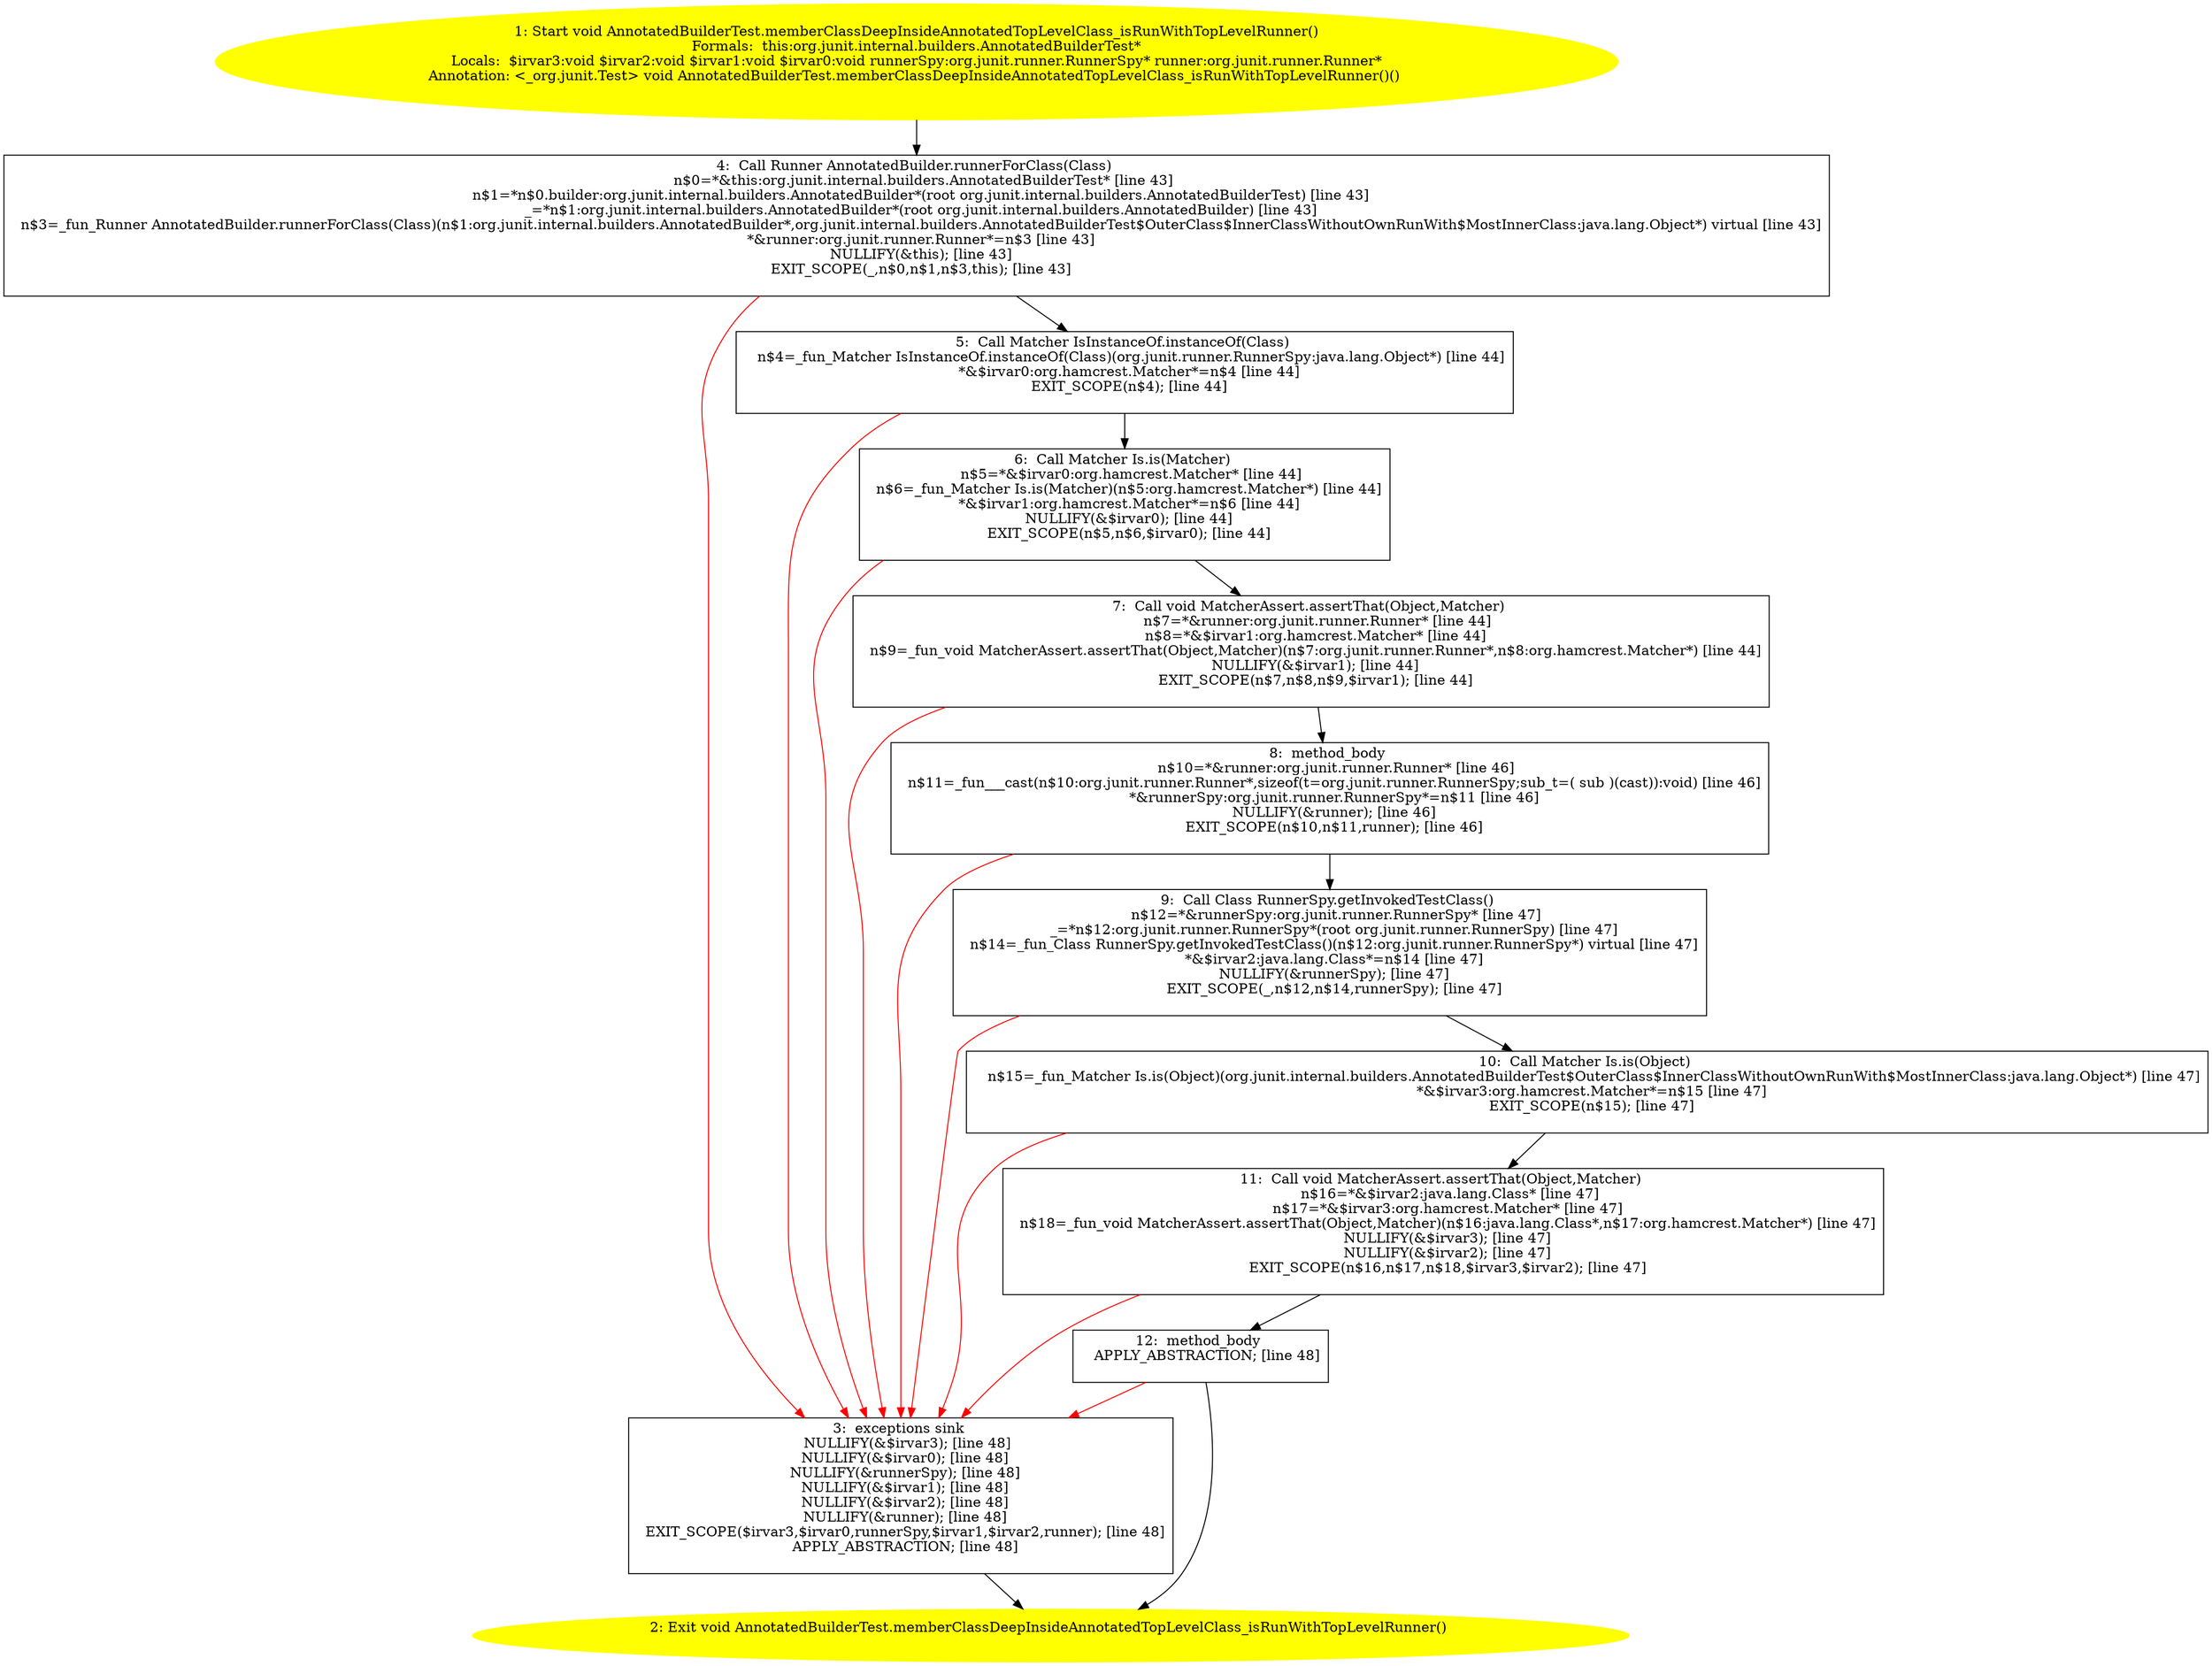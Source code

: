 /* @generated */
digraph cfg {
"org.junit.internal.builders.AnnotatedBuilderTest.memberClassDeepInsideAnnotatedTopLevelClass_isRunWi.86cc51b958d6474755f096fff00143ec_1" [label="1: Start void AnnotatedBuilderTest.memberClassDeepInsideAnnotatedTopLevelClass_isRunWithTopLevelRunner()\nFormals:  this:org.junit.internal.builders.AnnotatedBuilderTest*\nLocals:  $irvar3:void $irvar2:void $irvar1:void $irvar0:void runnerSpy:org.junit.runner.RunnerSpy* runner:org.junit.runner.Runner*\nAnnotation: <_org.junit.Test> void AnnotatedBuilderTest.memberClassDeepInsideAnnotatedTopLevelClass_isRunWithTopLevelRunner()() \n  " color=yellow style=filled]
	

	 "org.junit.internal.builders.AnnotatedBuilderTest.memberClassDeepInsideAnnotatedTopLevelClass_isRunWi.86cc51b958d6474755f096fff00143ec_1" -> "org.junit.internal.builders.AnnotatedBuilderTest.memberClassDeepInsideAnnotatedTopLevelClass_isRunWi.86cc51b958d6474755f096fff00143ec_4" ;
"org.junit.internal.builders.AnnotatedBuilderTest.memberClassDeepInsideAnnotatedTopLevelClass_isRunWi.86cc51b958d6474755f096fff00143ec_2" [label="2: Exit void AnnotatedBuilderTest.memberClassDeepInsideAnnotatedTopLevelClass_isRunWithTopLevelRunner() \n  " color=yellow style=filled]
	

"org.junit.internal.builders.AnnotatedBuilderTest.memberClassDeepInsideAnnotatedTopLevelClass_isRunWi.86cc51b958d6474755f096fff00143ec_3" [label="3:  exceptions sink \n   NULLIFY(&$irvar3); [line 48]\n  NULLIFY(&$irvar0); [line 48]\n  NULLIFY(&runnerSpy); [line 48]\n  NULLIFY(&$irvar1); [line 48]\n  NULLIFY(&$irvar2); [line 48]\n  NULLIFY(&runner); [line 48]\n  EXIT_SCOPE($irvar3,$irvar0,runnerSpy,$irvar1,$irvar2,runner); [line 48]\n  APPLY_ABSTRACTION; [line 48]\n " shape="box"]
	

	 "org.junit.internal.builders.AnnotatedBuilderTest.memberClassDeepInsideAnnotatedTopLevelClass_isRunWi.86cc51b958d6474755f096fff00143ec_3" -> "org.junit.internal.builders.AnnotatedBuilderTest.memberClassDeepInsideAnnotatedTopLevelClass_isRunWi.86cc51b958d6474755f096fff00143ec_2" ;
"org.junit.internal.builders.AnnotatedBuilderTest.memberClassDeepInsideAnnotatedTopLevelClass_isRunWi.86cc51b958d6474755f096fff00143ec_4" [label="4:  Call Runner AnnotatedBuilder.runnerForClass(Class) \n   n$0=*&this:org.junit.internal.builders.AnnotatedBuilderTest* [line 43]\n  n$1=*n$0.builder:org.junit.internal.builders.AnnotatedBuilder*(root org.junit.internal.builders.AnnotatedBuilderTest) [line 43]\n  _=*n$1:org.junit.internal.builders.AnnotatedBuilder*(root org.junit.internal.builders.AnnotatedBuilder) [line 43]\n  n$3=_fun_Runner AnnotatedBuilder.runnerForClass(Class)(n$1:org.junit.internal.builders.AnnotatedBuilder*,org.junit.internal.builders.AnnotatedBuilderTest$OuterClass$InnerClassWithoutOwnRunWith$MostInnerClass:java.lang.Object*) virtual [line 43]\n  *&runner:org.junit.runner.Runner*=n$3 [line 43]\n  NULLIFY(&this); [line 43]\n  EXIT_SCOPE(_,n$0,n$1,n$3,this); [line 43]\n " shape="box"]
	

	 "org.junit.internal.builders.AnnotatedBuilderTest.memberClassDeepInsideAnnotatedTopLevelClass_isRunWi.86cc51b958d6474755f096fff00143ec_4" -> "org.junit.internal.builders.AnnotatedBuilderTest.memberClassDeepInsideAnnotatedTopLevelClass_isRunWi.86cc51b958d6474755f096fff00143ec_5" ;
	 "org.junit.internal.builders.AnnotatedBuilderTest.memberClassDeepInsideAnnotatedTopLevelClass_isRunWi.86cc51b958d6474755f096fff00143ec_4" -> "org.junit.internal.builders.AnnotatedBuilderTest.memberClassDeepInsideAnnotatedTopLevelClass_isRunWi.86cc51b958d6474755f096fff00143ec_3" [color="red" ];
"org.junit.internal.builders.AnnotatedBuilderTest.memberClassDeepInsideAnnotatedTopLevelClass_isRunWi.86cc51b958d6474755f096fff00143ec_5" [label="5:  Call Matcher IsInstanceOf.instanceOf(Class) \n   n$4=_fun_Matcher IsInstanceOf.instanceOf(Class)(org.junit.runner.RunnerSpy:java.lang.Object*) [line 44]\n  *&$irvar0:org.hamcrest.Matcher*=n$4 [line 44]\n  EXIT_SCOPE(n$4); [line 44]\n " shape="box"]
	

	 "org.junit.internal.builders.AnnotatedBuilderTest.memberClassDeepInsideAnnotatedTopLevelClass_isRunWi.86cc51b958d6474755f096fff00143ec_5" -> "org.junit.internal.builders.AnnotatedBuilderTest.memberClassDeepInsideAnnotatedTopLevelClass_isRunWi.86cc51b958d6474755f096fff00143ec_6" ;
	 "org.junit.internal.builders.AnnotatedBuilderTest.memberClassDeepInsideAnnotatedTopLevelClass_isRunWi.86cc51b958d6474755f096fff00143ec_5" -> "org.junit.internal.builders.AnnotatedBuilderTest.memberClassDeepInsideAnnotatedTopLevelClass_isRunWi.86cc51b958d6474755f096fff00143ec_3" [color="red" ];
"org.junit.internal.builders.AnnotatedBuilderTest.memberClassDeepInsideAnnotatedTopLevelClass_isRunWi.86cc51b958d6474755f096fff00143ec_6" [label="6:  Call Matcher Is.is(Matcher) \n   n$5=*&$irvar0:org.hamcrest.Matcher* [line 44]\n  n$6=_fun_Matcher Is.is(Matcher)(n$5:org.hamcrest.Matcher*) [line 44]\n  *&$irvar1:org.hamcrest.Matcher*=n$6 [line 44]\n  NULLIFY(&$irvar0); [line 44]\n  EXIT_SCOPE(n$5,n$6,$irvar0); [line 44]\n " shape="box"]
	

	 "org.junit.internal.builders.AnnotatedBuilderTest.memberClassDeepInsideAnnotatedTopLevelClass_isRunWi.86cc51b958d6474755f096fff00143ec_6" -> "org.junit.internal.builders.AnnotatedBuilderTest.memberClassDeepInsideAnnotatedTopLevelClass_isRunWi.86cc51b958d6474755f096fff00143ec_7" ;
	 "org.junit.internal.builders.AnnotatedBuilderTest.memberClassDeepInsideAnnotatedTopLevelClass_isRunWi.86cc51b958d6474755f096fff00143ec_6" -> "org.junit.internal.builders.AnnotatedBuilderTest.memberClassDeepInsideAnnotatedTopLevelClass_isRunWi.86cc51b958d6474755f096fff00143ec_3" [color="red" ];
"org.junit.internal.builders.AnnotatedBuilderTest.memberClassDeepInsideAnnotatedTopLevelClass_isRunWi.86cc51b958d6474755f096fff00143ec_7" [label="7:  Call void MatcherAssert.assertThat(Object,Matcher) \n   n$7=*&runner:org.junit.runner.Runner* [line 44]\n  n$8=*&$irvar1:org.hamcrest.Matcher* [line 44]\n  n$9=_fun_void MatcherAssert.assertThat(Object,Matcher)(n$7:org.junit.runner.Runner*,n$8:org.hamcrest.Matcher*) [line 44]\n  NULLIFY(&$irvar1); [line 44]\n  EXIT_SCOPE(n$7,n$8,n$9,$irvar1); [line 44]\n " shape="box"]
	

	 "org.junit.internal.builders.AnnotatedBuilderTest.memberClassDeepInsideAnnotatedTopLevelClass_isRunWi.86cc51b958d6474755f096fff00143ec_7" -> "org.junit.internal.builders.AnnotatedBuilderTest.memberClassDeepInsideAnnotatedTopLevelClass_isRunWi.86cc51b958d6474755f096fff00143ec_8" ;
	 "org.junit.internal.builders.AnnotatedBuilderTest.memberClassDeepInsideAnnotatedTopLevelClass_isRunWi.86cc51b958d6474755f096fff00143ec_7" -> "org.junit.internal.builders.AnnotatedBuilderTest.memberClassDeepInsideAnnotatedTopLevelClass_isRunWi.86cc51b958d6474755f096fff00143ec_3" [color="red" ];
"org.junit.internal.builders.AnnotatedBuilderTest.memberClassDeepInsideAnnotatedTopLevelClass_isRunWi.86cc51b958d6474755f096fff00143ec_8" [label="8:  method_body \n   n$10=*&runner:org.junit.runner.Runner* [line 46]\n  n$11=_fun___cast(n$10:org.junit.runner.Runner*,sizeof(t=org.junit.runner.RunnerSpy;sub_t=( sub )(cast)):void) [line 46]\n  *&runnerSpy:org.junit.runner.RunnerSpy*=n$11 [line 46]\n  NULLIFY(&runner); [line 46]\n  EXIT_SCOPE(n$10,n$11,runner); [line 46]\n " shape="box"]
	

	 "org.junit.internal.builders.AnnotatedBuilderTest.memberClassDeepInsideAnnotatedTopLevelClass_isRunWi.86cc51b958d6474755f096fff00143ec_8" -> "org.junit.internal.builders.AnnotatedBuilderTest.memberClassDeepInsideAnnotatedTopLevelClass_isRunWi.86cc51b958d6474755f096fff00143ec_9" ;
	 "org.junit.internal.builders.AnnotatedBuilderTest.memberClassDeepInsideAnnotatedTopLevelClass_isRunWi.86cc51b958d6474755f096fff00143ec_8" -> "org.junit.internal.builders.AnnotatedBuilderTest.memberClassDeepInsideAnnotatedTopLevelClass_isRunWi.86cc51b958d6474755f096fff00143ec_3" [color="red" ];
"org.junit.internal.builders.AnnotatedBuilderTest.memberClassDeepInsideAnnotatedTopLevelClass_isRunWi.86cc51b958d6474755f096fff00143ec_9" [label="9:  Call Class RunnerSpy.getInvokedTestClass() \n   n$12=*&runnerSpy:org.junit.runner.RunnerSpy* [line 47]\n  _=*n$12:org.junit.runner.RunnerSpy*(root org.junit.runner.RunnerSpy) [line 47]\n  n$14=_fun_Class RunnerSpy.getInvokedTestClass()(n$12:org.junit.runner.RunnerSpy*) virtual [line 47]\n  *&$irvar2:java.lang.Class*=n$14 [line 47]\n  NULLIFY(&runnerSpy); [line 47]\n  EXIT_SCOPE(_,n$12,n$14,runnerSpy); [line 47]\n " shape="box"]
	

	 "org.junit.internal.builders.AnnotatedBuilderTest.memberClassDeepInsideAnnotatedTopLevelClass_isRunWi.86cc51b958d6474755f096fff00143ec_9" -> "org.junit.internal.builders.AnnotatedBuilderTest.memberClassDeepInsideAnnotatedTopLevelClass_isRunWi.86cc51b958d6474755f096fff00143ec_10" ;
	 "org.junit.internal.builders.AnnotatedBuilderTest.memberClassDeepInsideAnnotatedTopLevelClass_isRunWi.86cc51b958d6474755f096fff00143ec_9" -> "org.junit.internal.builders.AnnotatedBuilderTest.memberClassDeepInsideAnnotatedTopLevelClass_isRunWi.86cc51b958d6474755f096fff00143ec_3" [color="red" ];
"org.junit.internal.builders.AnnotatedBuilderTest.memberClassDeepInsideAnnotatedTopLevelClass_isRunWi.86cc51b958d6474755f096fff00143ec_10" [label="10:  Call Matcher Is.is(Object) \n   n$15=_fun_Matcher Is.is(Object)(org.junit.internal.builders.AnnotatedBuilderTest$OuterClass$InnerClassWithoutOwnRunWith$MostInnerClass:java.lang.Object*) [line 47]\n  *&$irvar3:org.hamcrest.Matcher*=n$15 [line 47]\n  EXIT_SCOPE(n$15); [line 47]\n " shape="box"]
	

	 "org.junit.internal.builders.AnnotatedBuilderTest.memberClassDeepInsideAnnotatedTopLevelClass_isRunWi.86cc51b958d6474755f096fff00143ec_10" -> "org.junit.internal.builders.AnnotatedBuilderTest.memberClassDeepInsideAnnotatedTopLevelClass_isRunWi.86cc51b958d6474755f096fff00143ec_11" ;
	 "org.junit.internal.builders.AnnotatedBuilderTest.memberClassDeepInsideAnnotatedTopLevelClass_isRunWi.86cc51b958d6474755f096fff00143ec_10" -> "org.junit.internal.builders.AnnotatedBuilderTest.memberClassDeepInsideAnnotatedTopLevelClass_isRunWi.86cc51b958d6474755f096fff00143ec_3" [color="red" ];
"org.junit.internal.builders.AnnotatedBuilderTest.memberClassDeepInsideAnnotatedTopLevelClass_isRunWi.86cc51b958d6474755f096fff00143ec_11" [label="11:  Call void MatcherAssert.assertThat(Object,Matcher) \n   n$16=*&$irvar2:java.lang.Class* [line 47]\n  n$17=*&$irvar3:org.hamcrest.Matcher* [line 47]\n  n$18=_fun_void MatcherAssert.assertThat(Object,Matcher)(n$16:java.lang.Class*,n$17:org.hamcrest.Matcher*) [line 47]\n  NULLIFY(&$irvar3); [line 47]\n  NULLIFY(&$irvar2); [line 47]\n  EXIT_SCOPE(n$16,n$17,n$18,$irvar3,$irvar2); [line 47]\n " shape="box"]
	

	 "org.junit.internal.builders.AnnotatedBuilderTest.memberClassDeepInsideAnnotatedTopLevelClass_isRunWi.86cc51b958d6474755f096fff00143ec_11" -> "org.junit.internal.builders.AnnotatedBuilderTest.memberClassDeepInsideAnnotatedTopLevelClass_isRunWi.86cc51b958d6474755f096fff00143ec_12" ;
	 "org.junit.internal.builders.AnnotatedBuilderTest.memberClassDeepInsideAnnotatedTopLevelClass_isRunWi.86cc51b958d6474755f096fff00143ec_11" -> "org.junit.internal.builders.AnnotatedBuilderTest.memberClassDeepInsideAnnotatedTopLevelClass_isRunWi.86cc51b958d6474755f096fff00143ec_3" [color="red" ];
"org.junit.internal.builders.AnnotatedBuilderTest.memberClassDeepInsideAnnotatedTopLevelClass_isRunWi.86cc51b958d6474755f096fff00143ec_12" [label="12:  method_body \n   APPLY_ABSTRACTION; [line 48]\n " shape="box"]
	

	 "org.junit.internal.builders.AnnotatedBuilderTest.memberClassDeepInsideAnnotatedTopLevelClass_isRunWi.86cc51b958d6474755f096fff00143ec_12" -> "org.junit.internal.builders.AnnotatedBuilderTest.memberClassDeepInsideAnnotatedTopLevelClass_isRunWi.86cc51b958d6474755f096fff00143ec_2" ;
	 "org.junit.internal.builders.AnnotatedBuilderTest.memberClassDeepInsideAnnotatedTopLevelClass_isRunWi.86cc51b958d6474755f096fff00143ec_12" -> "org.junit.internal.builders.AnnotatedBuilderTest.memberClassDeepInsideAnnotatedTopLevelClass_isRunWi.86cc51b958d6474755f096fff00143ec_3" [color="red" ];
}
